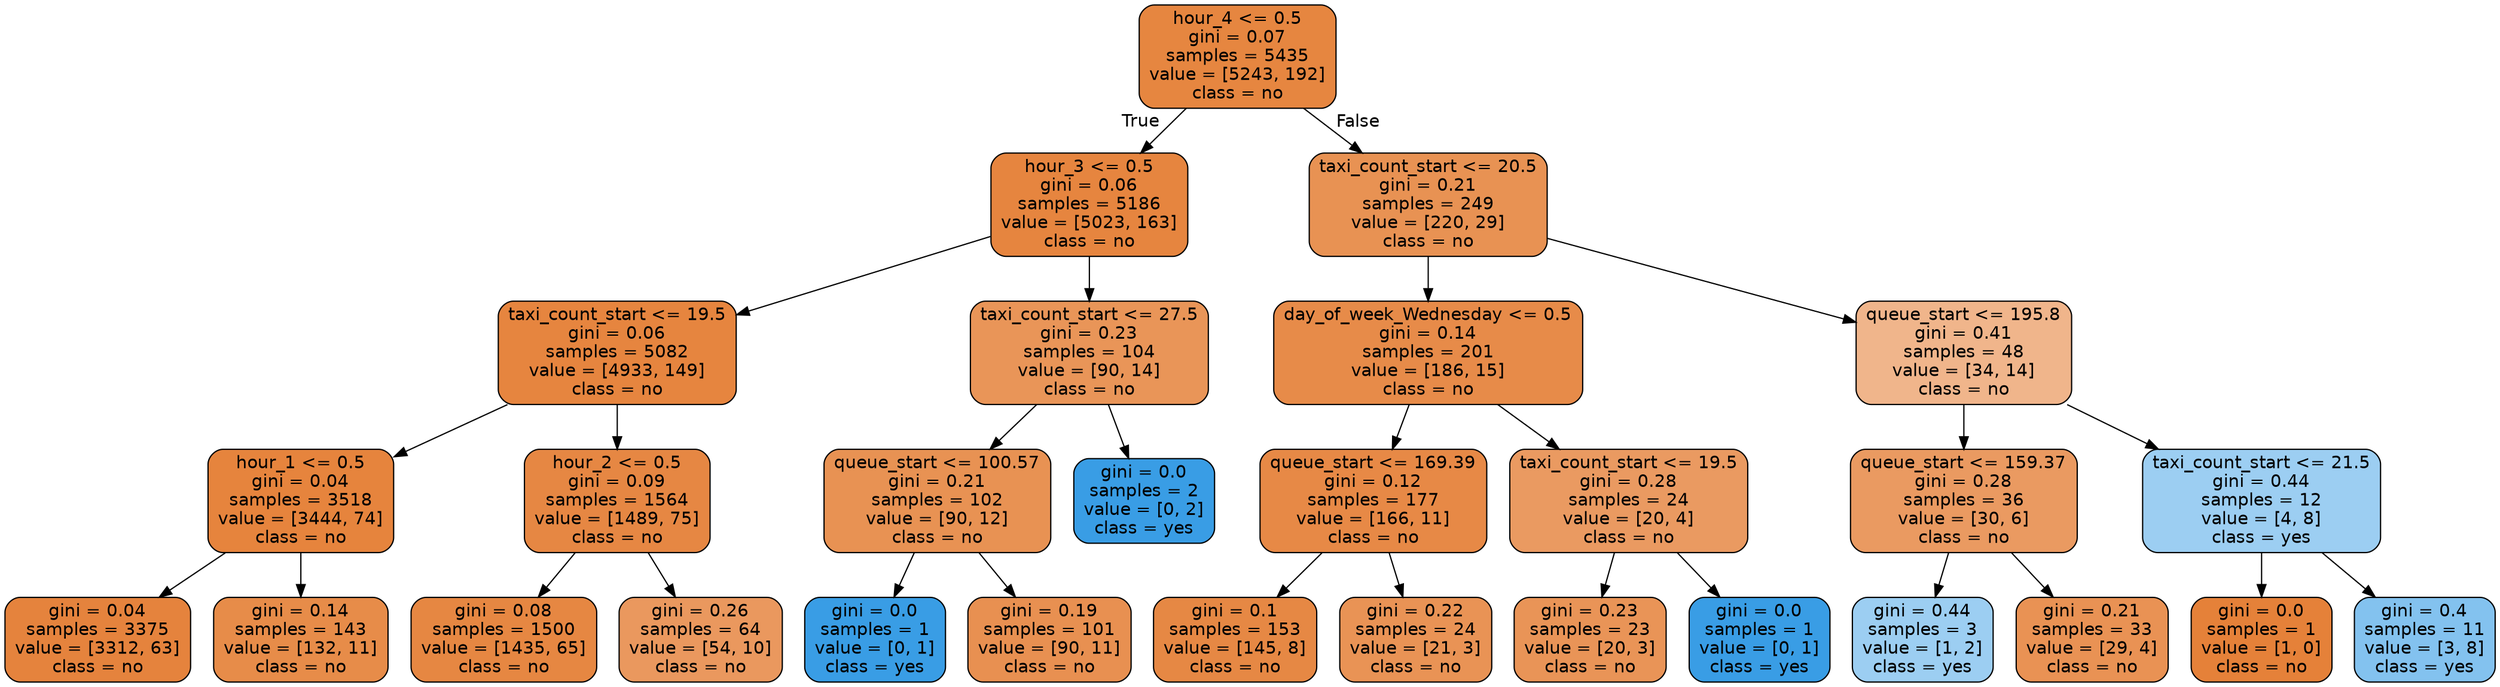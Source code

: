 digraph Tree {
node [shape=box, style="filled, rounded", color="black", fontname="helvetica"] ;
edge [fontname="helvetica"] ;
0 [label="hour_4 <= 0.5\ngini = 0.07\nsamples = 5435\nvalue = [5243, 192]\nclass = no", fillcolor="#e68640"] ;
1 [label="hour_3 <= 0.5\ngini = 0.06\nsamples = 5186\nvalue = [5023, 163]\nclass = no", fillcolor="#e6853f"] ;
0 -> 1 [labeldistance=2.5, labelangle=45, headlabel="True"] ;
2 [label="taxi_count_start <= 19.5\ngini = 0.06\nsamples = 5082\nvalue = [4933, 149]\nclass = no", fillcolor="#e6853f"] ;
1 -> 2 ;
3 [label="hour_1 <= 0.5\ngini = 0.04\nsamples = 3518\nvalue = [3444, 74]\nclass = no", fillcolor="#e6843d"] ;
2 -> 3 ;
4 [label="gini = 0.04\nsamples = 3375\nvalue = [3312, 63]\nclass = no", fillcolor="#e5833d"] ;
3 -> 4 ;
5 [label="gini = 0.14\nsamples = 143\nvalue = [132, 11]\nclass = no", fillcolor="#e78c49"] ;
3 -> 5 ;
6 [label="hour_2 <= 0.5\ngini = 0.09\nsamples = 1564\nvalue = [1489, 75]\nclass = no", fillcolor="#e68743"] ;
2 -> 6 ;
7 [label="gini = 0.08\nsamples = 1500\nvalue = [1435, 65]\nclass = no", fillcolor="#e68742"] ;
6 -> 7 ;
8 [label="gini = 0.26\nsamples = 64\nvalue = [54, 10]\nclass = no", fillcolor="#ea985e"] ;
6 -> 8 ;
9 [label="taxi_count_start <= 27.5\ngini = 0.23\nsamples = 104\nvalue = [90, 14]\nclass = no", fillcolor="#e99558"] ;
1 -> 9 ;
10 [label="queue_start <= 100.57\ngini = 0.21\nsamples = 102\nvalue = [90, 12]\nclass = no", fillcolor="#e89253"] ;
9 -> 10 ;
11 [label="gini = 0.0\nsamples = 1\nvalue = [0, 1]\nclass = yes", fillcolor="#399de5"] ;
10 -> 11 ;
12 [label="gini = 0.19\nsamples = 101\nvalue = [90, 11]\nclass = no", fillcolor="#e89051"] ;
10 -> 12 ;
13 [label="gini = 0.0\nsamples = 2\nvalue = [0, 2]\nclass = yes", fillcolor="#399de5"] ;
9 -> 13 ;
14 [label="taxi_count_start <= 20.5\ngini = 0.21\nsamples = 249\nvalue = [220, 29]\nclass = no", fillcolor="#e89253"] ;
0 -> 14 [labeldistance=2.5, labelangle=-45, headlabel="False"] ;
15 [label="day_of_week_Wednesday <= 0.5\ngini = 0.14\nsamples = 201\nvalue = [186, 15]\nclass = no", fillcolor="#e78b49"] ;
14 -> 15 ;
16 [label="queue_start <= 169.39\ngini = 0.12\nsamples = 177\nvalue = [166, 11]\nclass = no", fillcolor="#e78946"] ;
15 -> 16 ;
17 [label="gini = 0.1\nsamples = 153\nvalue = [145, 8]\nclass = no", fillcolor="#e68844"] ;
16 -> 17 ;
18 [label="gini = 0.22\nsamples = 24\nvalue = [21, 3]\nclass = no", fillcolor="#e99355"] ;
16 -> 18 ;
19 [label="taxi_count_start <= 19.5\ngini = 0.28\nsamples = 24\nvalue = [20, 4]\nclass = no", fillcolor="#ea9a61"] ;
15 -> 19 ;
20 [label="gini = 0.23\nsamples = 23\nvalue = [20, 3]\nclass = no", fillcolor="#e99457"] ;
19 -> 20 ;
21 [label="gini = 0.0\nsamples = 1\nvalue = [0, 1]\nclass = yes", fillcolor="#399de5"] ;
19 -> 21 ;
22 [label="queue_start <= 195.8\ngini = 0.41\nsamples = 48\nvalue = [34, 14]\nclass = no", fillcolor="#f0b58b"] ;
14 -> 22 ;
23 [label="queue_start <= 159.37\ngini = 0.28\nsamples = 36\nvalue = [30, 6]\nclass = no", fillcolor="#ea9a61"] ;
22 -> 23 ;
24 [label="gini = 0.44\nsamples = 3\nvalue = [1, 2]\nclass = yes", fillcolor="#9ccef2"] ;
23 -> 24 ;
25 [label="gini = 0.21\nsamples = 33\nvalue = [29, 4]\nclass = no", fillcolor="#e99254"] ;
23 -> 25 ;
26 [label="taxi_count_start <= 21.5\ngini = 0.44\nsamples = 12\nvalue = [4, 8]\nclass = yes", fillcolor="#9ccef2"] ;
22 -> 26 ;
27 [label="gini = 0.0\nsamples = 1\nvalue = [1, 0]\nclass = no", fillcolor="#e58139"] ;
26 -> 27 ;
28 [label="gini = 0.4\nsamples = 11\nvalue = [3, 8]\nclass = yes", fillcolor="#83c2ef"] ;
26 -> 28 ;
}
